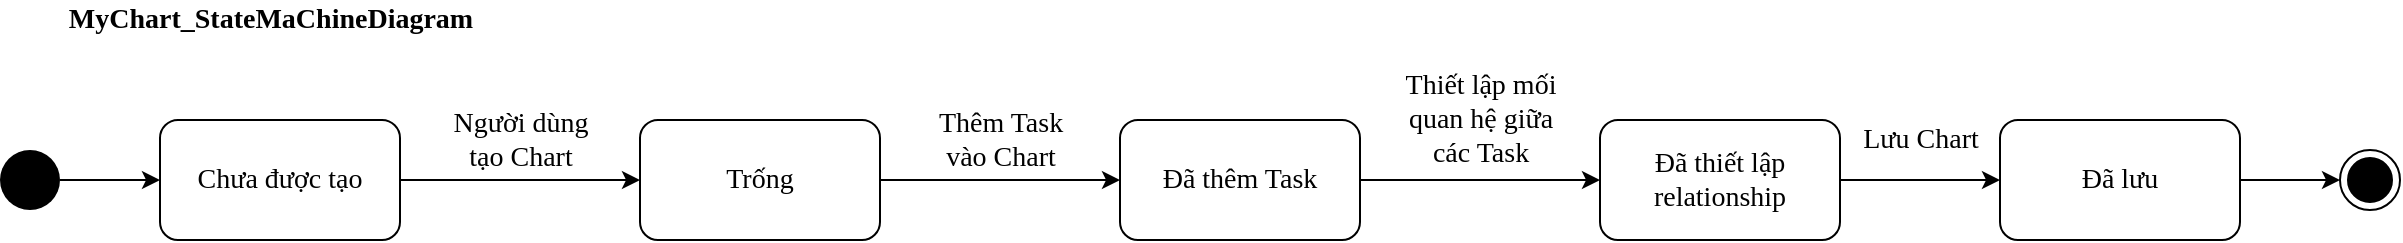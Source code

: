 <mxfile version="13.10.0" type="google"><diagram id="m0tuo4p4ZHLaP1X-_M9M" name="Page-1"><mxGraphModel dx="868" dy="1582" grid="1" gridSize="10" guides="1" tooltips="1" connect="1" arrows="1" fold="1" page="1" pageScale="1" pageWidth="850" pageHeight="1100" math="0" shadow="0"><root><mxCell id="0"/><mxCell id="1" parent="0"/><mxCell id="eM-O3Vz1YoEa_9HvL0xb-3" value="Thêm Task&lt;br&gt;vào Chart" style="edgeStyle=orthogonalEdgeStyle;rounded=0;orthogonalLoop=1;jettySize=auto;html=1;exitX=1;exitY=0.5;exitDx=0;exitDy=0;fontSize=14;fontFamily=Verdana;" parent="1" source="eM-O3Vz1YoEa_9HvL0xb-12" target="eM-O3Vz1YoEa_9HvL0xb-2" edge="1"><mxGeometry y="20" relative="1" as="geometry"><mxPoint x="405" y="90" as="sourcePoint"/><mxPoint x="460" y="140" as="targetPoint"/><mxPoint as="offset"/></mxGeometry></mxCell><mxCell id="eM-O3Vz1YoEa_9HvL0xb-2" value="Đã thêm Task" style="rounded=1;whiteSpace=wrap;html=1;fontSize=14;fontFamily=Verdana;" parent="1" vertex="1"><mxGeometry x="640" y="-80" width="120" height="60" as="geometry"/></mxCell><mxCell id="eM-O3Vz1YoEa_9HvL0xb-7" value="Thiết lập mối&lt;br&gt;quan hệ giữa&lt;br&gt;các Task" style="edgeStyle=orthogonalEdgeStyle;rounded=0;orthogonalLoop=1;jettySize=auto;html=1;exitX=1;exitY=0.5;exitDx=0;exitDy=0;fontSize=14;fontFamily=Verdana;" parent="1" source="eM-O3Vz1YoEa_9HvL0xb-2" target="eM-O3Vz1YoEa_9HvL0xb-6" edge="1"><mxGeometry y="30" relative="1" as="geometry"><mxPoint as="offset"/><mxPoint x="960" y="-50" as="sourcePoint"/></mxGeometry></mxCell><mxCell id="eM-O3Vz1YoEa_9HvL0xb-6" value="Đã thiết lập relationship" style="rounded=1;whiteSpace=wrap;html=1;fontSize=14;fontFamily=Verdana;" parent="1" vertex="1"><mxGeometry x="880" y="-80" width="120" height="60" as="geometry"/></mxCell><mxCell id="eM-O3Vz1YoEa_9HvL0xb-11" value="Lưu Chart" style="edgeStyle=orthogonalEdgeStyle;rounded=0;orthogonalLoop=1;jettySize=auto;html=1;exitX=1;exitY=0.5;exitDx=0;exitDy=0;fontSize=14;fontFamily=Verdana;" parent="1" source="eM-O3Vz1YoEa_9HvL0xb-6" target="eM-O3Vz1YoEa_9HvL0xb-10" edge="1"><mxGeometry y="20" relative="1" as="geometry"><mxPoint x="430" y="630" as="targetPoint"/><mxPoint as="offset"/><mxPoint x="1440" y="-50" as="sourcePoint"/></mxGeometry></mxCell><mxCell id="eM-O3Vz1YoEa_9HvL0xb-10" value="Đã lưu" style="rounded=1;whiteSpace=wrap;html=1;fontSize=14;fontFamily=Verdana;" parent="1" vertex="1"><mxGeometry x="1080" y="-80" width="120" height="60" as="geometry"/></mxCell><mxCell id="eM-O3Vz1YoEa_9HvL0xb-12" value="Trống" style="rounded=1;whiteSpace=wrap;html=1;fontSize=14;fontFamily=Verdana;" parent="1" vertex="1"><mxGeometry x="400" y="-80" width="120" height="60" as="geometry"/></mxCell><mxCell id="n0n_GTNkl_zyg4QR5BuZ-6" style="edgeStyle=orthogonalEdgeStyle;rounded=0;orthogonalLoop=1;jettySize=auto;html=1;fontSize=14;fontFamily=Verdana;" parent="1" source="eM-O3Vz1YoEa_9HvL0xb-10" target="eM-O3Vz1YoEa_9HvL0xb-18" edge="1"><mxGeometry relative="1" as="geometry"><mxPoint x="1400" y="-50" as="sourcePoint"/></mxGeometry></mxCell><mxCell id="eM-O3Vz1YoEa_9HvL0xb-18" value="" style="ellipse;html=1;shape=endState;fillColor=#000000;strokeColor=#000000;fontSize=14;fontFamily=Verdana;" parent="1" vertex="1"><mxGeometry x="1250" y="-65" width="30" height="30" as="geometry"/></mxCell><mxCell id="n0n_GTNkl_zyg4QR5BuZ-2" value="Người dùng&lt;br&gt;tạo Chart" style="edgeStyle=orthogonalEdgeStyle;rounded=0;orthogonalLoop=1;jettySize=auto;html=1;exitX=1;exitY=0.5;exitDx=0;exitDy=0;fontSize=14;fontFamily=Verdana;" parent="1" source="n0n_GTNkl_zyg4QR5BuZ-1" target="eM-O3Vz1YoEa_9HvL0xb-12" edge="1"><mxGeometry y="20" relative="1" as="geometry"><mxPoint as="offset"/></mxGeometry></mxCell><mxCell id="n0n_GTNkl_zyg4QR5BuZ-1" value="Chưa được tạo" style="rounded=1;whiteSpace=wrap;html=1;fontSize=14;fontFamily=Verdana;" parent="1" vertex="1"><mxGeometry x="160" y="-80" width="120" height="60" as="geometry"/></mxCell><mxCell id="n0n_GTNkl_zyg4QR5BuZ-5" style="edgeStyle=orthogonalEdgeStyle;rounded=0;orthogonalLoop=1;jettySize=auto;html=1;fontSize=14;fontFamily=Verdana;" parent="1" source="n0n_GTNkl_zyg4QR5BuZ-3" target="n0n_GTNkl_zyg4QR5BuZ-1" edge="1"><mxGeometry relative="1" as="geometry"/></mxCell><mxCell id="n0n_GTNkl_zyg4QR5BuZ-3" value="" style="ellipse;fillColor=#000000;strokeColor=none;fontSize=14;fontFamily=Verdana;" parent="1" vertex="1"><mxGeometry x="80" y="-65" width="30" height="30" as="geometry"/></mxCell><mxCell id="2I2yIs71pX13Pg21Tf7G-1" value="MyChart_StateMaChineDiagram" style="text;html=1;align=center;verticalAlign=middle;resizable=0;points=[];autosize=1;fontSize=14;fontFamily=Verdana;fontStyle=1" vertex="1" parent="1"><mxGeometry x="80" y="-140" width="270" height="20" as="geometry"/></mxCell></root></mxGraphModel></diagram></mxfile>